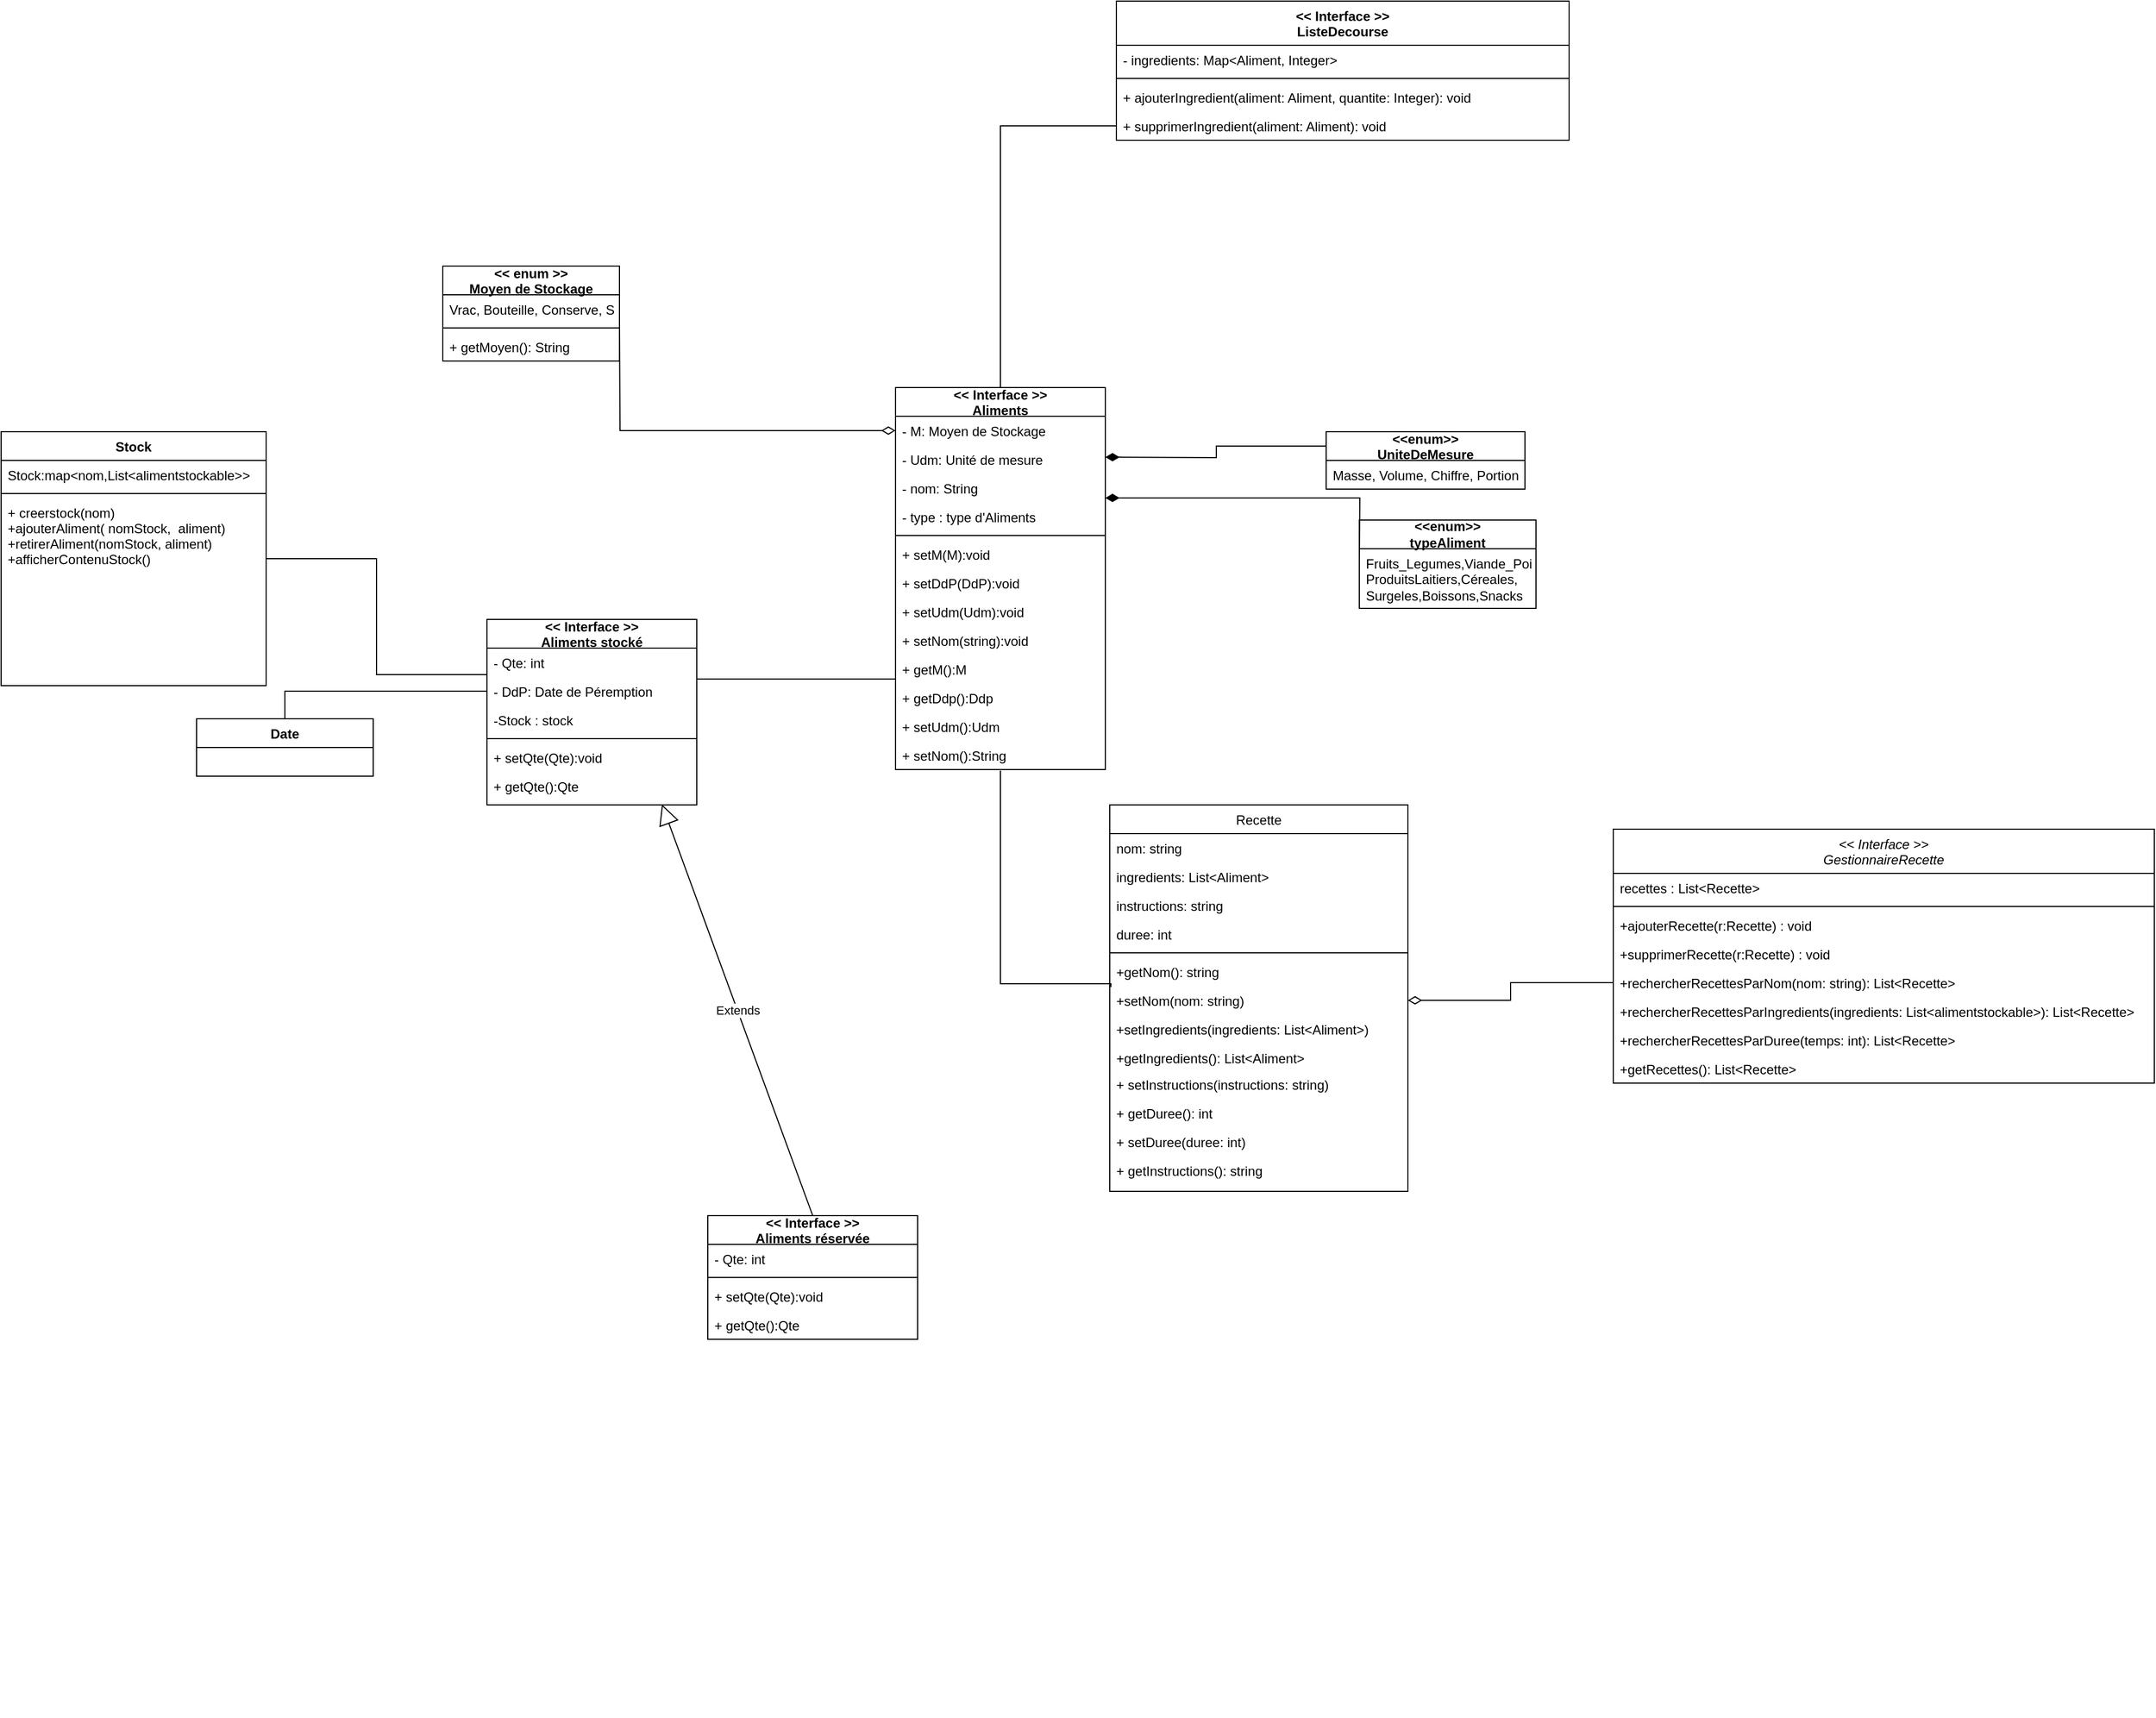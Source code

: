<mxfile version="21.2.9" type="google">
  <diagram id="C5RBs43oDa-KdzZeNtuy" name="Page-1">
    <mxGraphModel grid="1" page="1" gridSize="10" guides="1" tooltips="1" connect="1" arrows="1" fold="1" pageScale="1" pageWidth="827" pageHeight="1169" math="0" shadow="0">
      <root>
        <mxCell id="WIyWlLk6GJQsqaUBKTNV-0" />
        <mxCell id="WIyWlLk6GJQsqaUBKTNV-1" parent="WIyWlLk6GJQsqaUBKTNV-0" />
        <mxCell id="cwTZYxM3syVhlJXtX6Yq-4" value="" style="text;strokeColor=none;fillColor=none;align=left;verticalAlign=middle;spacingTop=-1;spacingLeft=4;spacingRight=4;rotatable=0;labelPosition=right;points=[];portConstraint=eastwest;" vertex="1" parent="WIyWlLk6GJQsqaUBKTNV-1">
          <mxGeometry x="400" y="340" width="20" height="14" as="geometry" />
        </mxCell>
        <mxCell id="cwTZYxM3syVhlJXtX6Yq-9" value="" style="text;strokeColor=none;fillColor=none;align=left;verticalAlign=middle;spacingTop=-1;spacingLeft=4;spacingRight=4;rotatable=0;labelPosition=right;points=[];portConstraint=eastwest;" vertex="1" parent="WIyWlLk6GJQsqaUBKTNV-1">
          <mxGeometry x="280" y="250" width="20" height="14" as="geometry" />
        </mxCell>
        <mxCell id="cwTZYxM3syVhlJXtX6Yq-10" value="&lt;&lt; enum &gt;&gt;&#xa;Moyen de Stockage" style="swimlane;fontStyle=1;align=center;verticalAlign=middle;childLayout=stackLayout;horizontal=1;startSize=26;horizontalStack=0;resizeParent=1;resizeParentMax=0;resizeLast=0;collapsible=1;marginBottom=0;" vertex="1" parent="WIyWlLk6GJQsqaUBKTNV-1">
          <mxGeometry x="-190" y="-960" width="160" height="86" as="geometry" />
        </mxCell>
        <mxCell id="cwTZYxM3syVhlJXtX6Yq-11" value="Vrac, Bouteille, Conserve, Sachet" style="text;strokeColor=none;fillColor=none;align=left;verticalAlign=top;spacingLeft=4;spacingRight=4;overflow=hidden;rotatable=0;points=[[0,0.5],[1,0.5]];portConstraint=eastwest;" vertex="1" parent="cwTZYxM3syVhlJXtX6Yq-10">
          <mxGeometry y="26" width="160" height="26" as="geometry" />
        </mxCell>
        <mxCell id="cwTZYxM3syVhlJXtX6Yq-12" value="" style="line;strokeWidth=1;fillColor=none;align=left;verticalAlign=middle;spacingTop=-1;spacingLeft=3;spacingRight=3;rotatable=0;labelPosition=right;points=[];portConstraint=eastwest;strokeColor=inherit;" vertex="1" parent="cwTZYxM3syVhlJXtX6Yq-10">
          <mxGeometry y="52" width="160" height="8" as="geometry" />
        </mxCell>
        <mxCell id="cwTZYxM3syVhlJXtX6Yq-13" value="+ getMoyen(): String" style="text;strokeColor=none;fillColor=none;align=left;verticalAlign=top;spacingLeft=4;spacingRight=4;overflow=hidden;rotatable=0;points=[[0,0.5],[1,0.5]];portConstraint=eastwest;" vertex="1" parent="cwTZYxM3syVhlJXtX6Yq-10">
          <mxGeometry y="60" width="160" height="26" as="geometry" />
        </mxCell>
        <mxCell id="YlhXMSk8rlpSGIsNYVBI-1" style="edgeStyle=orthogonalEdgeStyle;rounded=0;orthogonalLoop=1;jettySize=auto;html=1;exitX=0.5;exitY=0;exitDx=0;exitDy=0;entryX=0;entryY=0.5;entryDx=0;entryDy=0;endArrow=none;endFill=0;" edge="1" parent="WIyWlLk6GJQsqaUBKTNV-1" source="cwTZYxM3syVhlJXtX6Yq-15" target="WqLb10-Tx_MtQ4KCANer-29">
          <mxGeometry relative="1" as="geometry" />
        </mxCell>
        <mxCell id="cwTZYxM3syVhlJXtX6Yq-15" value="Date" style="swimlane;fontStyle=1;align=center;verticalAlign=top;childLayout=stackLayout;horizontal=1;startSize=26;horizontalStack=0;resizeParent=1;resizeParentMax=0;resizeLast=0;collapsible=1;marginBottom=0;" vertex="1" parent="WIyWlLk6GJQsqaUBKTNV-1">
          <mxGeometry x="-413" y="-550" width="160" height="52" as="geometry" />
        </mxCell>
        <mxCell id="cwTZYxM3syVhlJXtX6Yq-24" style="edgeStyle=orthogonalEdgeStyle;rounded=0;orthogonalLoop=1;jettySize=auto;html=1;exitX=0;exitY=0.25;exitDx=0;exitDy=0;strokeWidth=1;endArrow=diamondThin;endFill=1;endSize=10;entryX=1;entryY=0.5;entryDx=0;entryDy=0;" edge="1" parent="WIyWlLk6GJQsqaUBKTNV-1" source="cwTZYxM3syVhlJXtX6Yq-19">
          <mxGeometry relative="1" as="geometry">
            <mxPoint x="410" y="-787" as="targetPoint" />
          </mxGeometry>
        </mxCell>
        <mxCell id="cwTZYxM3syVhlJXtX6Yq-19" value="&lt;&lt;enum&gt;&gt;&#xa;UniteDeMesure" style="swimlane;fontStyle=1;align=center;verticalAlign=middle;childLayout=stackLayout;horizontal=1;startSize=26;horizontalStack=0;resizeParent=1;resizeParentMax=0;resizeLast=0;collapsible=1;marginBottom=0;" vertex="1" parent="WIyWlLk6GJQsqaUBKTNV-1">
          <mxGeometry x="610" y="-810" width="180" height="52" as="geometry" />
        </mxCell>
        <mxCell id="n4-UoHZURS_ivTSj71QO-0" value="Masse, Volume, Chiffre, Portion" style="text;strokeColor=none;fillColor=none;align=left;verticalAlign=top;spacingLeft=4;spacingRight=4;overflow=hidden;rotatable=0;points=[[0,0.5],[1,0.5]];portConstraint=eastwest;fontSize=12;" vertex="1" parent="cwTZYxM3syVhlJXtX6Yq-19">
          <mxGeometry y="26" width="180" height="26" as="geometry" />
        </mxCell>
        <mxCell id="n4-UoHZURS_ivTSj71QO-16" value="" style="text;strokeColor=none;fillColor=none;align=left;verticalAlign=middle;spacingTop=-1;spacingLeft=4;spacingRight=4;rotatable=0;labelPosition=right;points=[];portConstraint=eastwest;" vertex="1" parent="WIyWlLk6GJQsqaUBKTNV-1">
          <mxGeometry x="270" y="30" width="20" height="14" as="geometry" />
        </mxCell>
        <mxCell id="n4-UoHZURS_ivTSj71QO-17" value="&lt;&lt; Interface &gt;&gt;&#xa;Aliments " style="swimlane;fontStyle=1;align=center;verticalAlign=middle;childLayout=stackLayout;horizontal=1;startSize=26;horizontalStack=0;resizeParent=1;resizeParentMax=0;resizeLast=0;collapsible=1;marginBottom=0;rounded=0;shadow=0;glass=0;" vertex="1" parent="WIyWlLk6GJQsqaUBKTNV-1">
          <mxGeometry x="220" y="-850" width="190" height="346" as="geometry">
            <mxRectangle x="270" y="150" width="100" height="30" as="alternateBounds" />
          </mxGeometry>
        </mxCell>
        <mxCell id="n4-UoHZURS_ivTSj71QO-18" value="- M: Moyen de Stockage" style="text;strokeColor=none;fillColor=none;align=left;verticalAlign=top;spacingLeft=4;spacingRight=4;overflow=hidden;rotatable=0;points=[[0,0.5],[1,0.5]];portConstraint=eastwest;fontSize=12;" vertex="1" parent="n4-UoHZURS_ivTSj71QO-17">
          <mxGeometry y="26" width="190" height="26" as="geometry" />
        </mxCell>
        <mxCell id="n4-UoHZURS_ivTSj71QO-20" value="- Udm: Unité de mesure" style="text;strokeColor=none;fillColor=none;align=left;verticalAlign=top;spacingLeft=4;spacingRight=4;overflow=hidden;rotatable=0;points=[[0,0.5],[1,0.5]];portConstraint=eastwest;fontSize=12;" vertex="1" parent="n4-UoHZURS_ivTSj71QO-17">
          <mxGeometry y="52" width="190" height="26" as="geometry" />
        </mxCell>
        <mxCell id="n4-UoHZURS_ivTSj71QO-21" value="- nom: String" style="text;strokeColor=none;fillColor=none;align=left;verticalAlign=top;spacingLeft=4;spacingRight=4;overflow=hidden;rotatable=0;points=[[0,0.5],[1,0.5]];portConstraint=eastwest;fontSize=12;" vertex="1" parent="n4-UoHZURS_ivTSj71QO-17">
          <mxGeometry y="78" width="190" height="26" as="geometry" />
        </mxCell>
        <mxCell id="WqLb10-Tx_MtQ4KCANer-27" value="- type : type d&#39;Aliments" style="text;strokeColor=none;fillColor=none;align=left;verticalAlign=top;spacingLeft=4;spacingRight=4;overflow=hidden;rotatable=0;points=[[0,0.5],[1,0.5]];portConstraint=eastwest;fontSize=12;" vertex="1" parent="n4-UoHZURS_ivTSj71QO-17">
          <mxGeometry y="104" width="190" height="26" as="geometry" />
        </mxCell>
        <mxCell id="n4-UoHZURS_ivTSj71QO-22" value="" style="line;strokeWidth=1;fillColor=none;align=left;verticalAlign=middle;spacingTop=-1;spacingLeft=3;spacingRight=3;rotatable=0;labelPosition=right;points=[];portConstraint=eastwest;strokeColor=inherit;" vertex="1" parent="n4-UoHZURS_ivTSj71QO-17">
          <mxGeometry y="130" width="190" height="8" as="geometry" />
        </mxCell>
        <mxCell id="n4-UoHZURS_ivTSj71QO-23" value="+ setM(M):void" style="text;strokeColor=none;fillColor=none;align=left;verticalAlign=top;spacingLeft=4;spacingRight=4;overflow=hidden;rotatable=0;points=[[0,0.5],[1,0.5]];portConstraint=eastwest;" vertex="1" parent="n4-UoHZURS_ivTSj71QO-17">
          <mxGeometry y="138" width="190" height="26" as="geometry" />
        </mxCell>
        <mxCell id="n4-UoHZURS_ivTSj71QO-24" value="+ setDdP(DdP):void" style="text;strokeColor=none;fillColor=none;align=left;verticalAlign=top;spacingLeft=4;spacingRight=4;overflow=hidden;rotatable=0;points=[[0,0.5],[1,0.5]];portConstraint=eastwest;" vertex="1" parent="n4-UoHZURS_ivTSj71QO-17">
          <mxGeometry y="164" width="190" height="26" as="geometry" />
        </mxCell>
        <mxCell id="n4-UoHZURS_ivTSj71QO-25" value="+ setUdm(Udm):void" style="text;strokeColor=none;fillColor=none;align=left;verticalAlign=top;spacingLeft=4;spacingRight=4;overflow=hidden;rotatable=0;points=[[0,0.5],[1,0.5]];portConstraint=eastwest;" vertex="1" parent="n4-UoHZURS_ivTSj71QO-17">
          <mxGeometry y="190" width="190" height="26" as="geometry" />
        </mxCell>
        <mxCell id="n4-UoHZURS_ivTSj71QO-26" value="+ setNom(string):void" style="text;strokeColor=none;fillColor=none;align=left;verticalAlign=top;spacingLeft=4;spacingRight=4;overflow=hidden;rotatable=0;points=[[0,0.5],[1,0.5]];portConstraint=eastwest;" vertex="1" parent="n4-UoHZURS_ivTSj71QO-17">
          <mxGeometry y="216" width="190" height="26" as="geometry" />
        </mxCell>
        <mxCell id="n4-UoHZURS_ivTSj71QO-27" value="+ getM():M" style="text;strokeColor=none;fillColor=none;align=left;verticalAlign=top;spacingLeft=4;spacingRight=4;overflow=hidden;rotatable=0;points=[[0,0.5],[1,0.5]];portConstraint=eastwest;" vertex="1" parent="n4-UoHZURS_ivTSj71QO-17">
          <mxGeometry y="242" width="190" height="26" as="geometry" />
        </mxCell>
        <mxCell id="n4-UoHZURS_ivTSj71QO-28" value="+ getDdp():Ddp" style="text;strokeColor=none;fillColor=none;align=left;verticalAlign=top;spacingLeft=4;spacingRight=4;overflow=hidden;rotatable=0;points=[[0,0.5],[1,0.5]];portConstraint=eastwest;" vertex="1" parent="n4-UoHZURS_ivTSj71QO-17">
          <mxGeometry y="268" width="190" height="26" as="geometry" />
        </mxCell>
        <mxCell id="n4-UoHZURS_ivTSj71QO-29" value="+ setUdm():Udm" style="text;strokeColor=none;fillColor=none;align=left;verticalAlign=top;spacingLeft=4;spacingRight=4;overflow=hidden;rotatable=0;points=[[0,0.5],[1,0.5]];portConstraint=eastwest;" vertex="1" parent="n4-UoHZURS_ivTSj71QO-17">
          <mxGeometry y="294" width="190" height="26" as="geometry" />
        </mxCell>
        <mxCell id="n4-UoHZURS_ivTSj71QO-30" value="+ setNom():String" style="text;strokeColor=none;fillColor=none;align=left;verticalAlign=top;spacingLeft=4;spacingRight=4;overflow=hidden;rotatable=0;points=[[0,0.5],[1,0.5]];portConstraint=eastwest;" vertex="1" parent="n4-UoHZURS_ivTSj71QO-17">
          <mxGeometry y="320" width="190" height="26" as="geometry" />
        </mxCell>
        <mxCell id="n4-UoHZURS_ivTSj71QO-33" value="" style="text;strokeColor=none;fillColor=none;align=left;verticalAlign=middle;spacingTop=-1;spacingLeft=4;spacingRight=4;rotatable=0;labelPosition=right;points=[];portConstraint=eastwest;" vertex="1" parent="WIyWlLk6GJQsqaUBKTNV-1">
          <mxGeometry x="360" y="35" width="20" height="14" as="geometry" />
        </mxCell>
        <mxCell id="n4-UoHZURS_ivTSj71QO-34" value="" style="text;strokeColor=none;fillColor=none;align=left;verticalAlign=middle;spacingTop=-1;spacingLeft=4;spacingRight=4;rotatable=0;labelPosition=right;points=[];portConstraint=eastwest;" vertex="1" parent="WIyWlLk6GJQsqaUBKTNV-1">
          <mxGeometry x="220" y="-20" width="20" height="14" as="geometry" />
        </mxCell>
        <mxCell id="n4-UoHZURS_ivTSj71QO-35" value="" style="text;strokeColor=none;fillColor=none;align=left;verticalAlign=middle;spacingTop=-1;spacingLeft=4;spacingRight=4;rotatable=0;labelPosition=right;points=[];portConstraint=eastwest;" vertex="1" parent="WIyWlLk6GJQsqaUBKTNV-1">
          <mxGeometry x="100" y="-110" width="20" height="14" as="geometry" />
        </mxCell>
        <mxCell id="n4-UoHZURS_ivTSj71QO-36" value="&lt;&lt; Interface &gt;&gt;&#xa;Aliments stocké" style="swimlane;fontStyle=1;align=center;verticalAlign=middle;childLayout=stackLayout;horizontal=1;startSize=26;horizontalStack=0;resizeParent=1;resizeParentMax=0;resizeLast=0;collapsible=1;marginBottom=0;rounded=0;shadow=0;glass=0;" vertex="1" parent="WIyWlLk6GJQsqaUBKTNV-1">
          <mxGeometry x="-150" y="-640" width="190" height="168" as="geometry">
            <mxRectangle x="270" y="150" width="100" height="30" as="alternateBounds" />
          </mxGeometry>
        </mxCell>
        <mxCell id="n4-UoHZURS_ivTSj71QO-37" value="- Qte: int" style="text;strokeColor=none;fillColor=none;align=left;verticalAlign=top;spacingLeft=4;spacingRight=4;overflow=hidden;rotatable=0;points=[[0,0.5],[1,0.5]];portConstraint=eastwest;fontSize=12;" vertex="1" parent="n4-UoHZURS_ivTSj71QO-36">
          <mxGeometry y="26" width="190" height="26" as="geometry" />
        </mxCell>
        <mxCell id="WqLb10-Tx_MtQ4KCANer-29" value="- DdP: Date de Péremption" style="text;strokeColor=none;fillColor=none;align=left;verticalAlign=top;spacingLeft=4;spacingRight=4;overflow=hidden;rotatable=0;points=[[0,0.5],[1,0.5]];portConstraint=eastwest;fontSize=12;" vertex="1" parent="n4-UoHZURS_ivTSj71QO-36">
          <mxGeometry y="52" width="190" height="26" as="geometry" />
        </mxCell>
        <mxCell id="o_Rr1loWerUNdX8iVWxO-6" value="-Stock : stock " style="text;strokeColor=none;fillColor=none;align=left;verticalAlign=top;spacingLeft=4;spacingRight=4;overflow=hidden;rotatable=0;points=[[0,0.5],[1,0.5]];portConstraint=eastwest;fontSize=12;" vertex="1" parent="n4-UoHZURS_ivTSj71QO-36">
          <mxGeometry y="78" width="190" height="26" as="geometry" />
        </mxCell>
        <mxCell id="n4-UoHZURS_ivTSj71QO-38" value="" style="line;strokeWidth=1;fillColor=none;align=left;verticalAlign=middle;spacingTop=-1;spacingLeft=3;spacingRight=3;rotatable=0;labelPosition=right;points=[];portConstraint=eastwest;strokeColor=inherit;" vertex="1" parent="n4-UoHZURS_ivTSj71QO-36">
          <mxGeometry y="104" width="190" height="8" as="geometry" />
        </mxCell>
        <mxCell id="n4-UoHZURS_ivTSj71QO-39" value="+ setQte(Qte):void" style="text;strokeColor=none;fillColor=none;align=left;verticalAlign=top;spacingLeft=4;spacingRight=4;overflow=hidden;rotatable=0;points=[[0,0.5],[1,0.5]];portConstraint=eastwest;" vertex="1" parent="n4-UoHZURS_ivTSj71QO-36">
          <mxGeometry y="112" width="190" height="26" as="geometry" />
        </mxCell>
        <mxCell id="n4-UoHZURS_ivTSj71QO-40" value="+ getQte():Qte" style="text;strokeColor=none;fillColor=none;align=left;verticalAlign=top;spacingLeft=4;spacingRight=4;overflow=hidden;rotatable=0;points=[[0,0.5],[1,0.5]];portConstraint=eastwest;" vertex="1" parent="n4-UoHZURS_ivTSj71QO-36">
          <mxGeometry y="138" width="190" height="30" as="geometry" />
        </mxCell>
        <mxCell id="n4-UoHZURS_ivTSj71QO-41" value="&lt;&lt; Interface &gt;&gt;&#xa;Aliments réservée" style="swimlane;fontStyle=1;align=center;verticalAlign=middle;childLayout=stackLayout;horizontal=1;startSize=26;horizontalStack=0;resizeParent=1;resizeParentMax=0;resizeLast=0;collapsible=1;marginBottom=0;rounded=0;shadow=0;glass=0;" vertex="1" parent="WIyWlLk6GJQsqaUBKTNV-1">
          <mxGeometry x="50" y="-100" width="190" height="112" as="geometry">
            <mxRectangle x="270" y="150" width="100" height="30" as="alternateBounds" />
          </mxGeometry>
        </mxCell>
        <mxCell id="n4-UoHZURS_ivTSj71QO-42" value="- Qte: int" style="text;strokeColor=none;fillColor=none;align=left;verticalAlign=top;spacingLeft=4;spacingRight=4;overflow=hidden;rotatable=0;points=[[0,0.5],[1,0.5]];portConstraint=eastwest;fontSize=12;" vertex="1" parent="n4-UoHZURS_ivTSj71QO-41">
          <mxGeometry y="26" width="190" height="26" as="geometry" />
        </mxCell>
        <mxCell id="n4-UoHZURS_ivTSj71QO-43" value="" style="line;strokeWidth=1;fillColor=none;align=left;verticalAlign=middle;spacingTop=-1;spacingLeft=3;spacingRight=3;rotatable=0;labelPosition=right;points=[];portConstraint=eastwest;strokeColor=inherit;" vertex="1" parent="n4-UoHZURS_ivTSj71QO-41">
          <mxGeometry y="52" width="190" height="8" as="geometry" />
        </mxCell>
        <mxCell id="n4-UoHZURS_ivTSj71QO-44" value="+ setQte(Qte):void" style="text;strokeColor=none;fillColor=none;align=left;verticalAlign=top;spacingLeft=4;spacingRight=4;overflow=hidden;rotatable=0;points=[[0,0.5],[1,0.5]];portConstraint=eastwest;" vertex="1" parent="n4-UoHZURS_ivTSj71QO-41">
          <mxGeometry y="60" width="190" height="26" as="geometry" />
        </mxCell>
        <mxCell id="n4-UoHZURS_ivTSj71QO-45" value="+ getQte():Qte" style="text;strokeColor=none;fillColor=none;align=left;verticalAlign=top;spacingLeft=4;spacingRight=4;overflow=hidden;rotatable=0;points=[[0,0.5],[1,0.5]];portConstraint=eastwest;" vertex="1" parent="n4-UoHZURS_ivTSj71QO-41">
          <mxGeometry y="86" width="190" height="26" as="geometry" />
        </mxCell>
        <mxCell id="n4-UoHZURS_ivTSj71QO-48" value="Extends" style="endArrow=block;endSize=16;endFill=0;html=1;rounded=0;exitX=0.5;exitY=0;exitDx=0;exitDy=0;entryX=0.834;entryY=0.985;entryDx=0;entryDy=0;entryPerimeter=0;" edge="1" parent="WIyWlLk6GJQsqaUBKTNV-1" source="n4-UoHZURS_ivTSj71QO-41" target="n4-UoHZURS_ivTSj71QO-40">
          <mxGeometry width="160" relative="1" as="geometry">
            <mxPoint x="155.77" y="-96" as="sourcePoint" />
            <mxPoint y="-520" as="targetPoint" />
            <Array as="points" />
          </mxGeometry>
        </mxCell>
        <mxCell id="n4-UoHZURS_ivTSj71QO-53" style="edgeStyle=orthogonalEdgeStyle;rounded=0;orthogonalLoop=1;jettySize=auto;html=1;exitX=1;exitY=0.25;exitDx=0;exitDy=0;entryX=0;entryY=0.5;entryDx=0;entryDy=0;strokeWidth=1;fontSize=12;endArrow=diamondThin;endFill=0;endSize=10;" edge="1" parent="WIyWlLk6GJQsqaUBKTNV-1" target="n4-UoHZURS_ivTSj71QO-18">
          <mxGeometry relative="1" as="geometry">
            <mxPoint x="-30" y="-911.5" as="sourcePoint" />
            <mxPoint x="290" y="-990" as="targetPoint" />
          </mxGeometry>
        </mxCell>
        <mxCell id="WqLb10-Tx_MtQ4KCANer-2" value="" style="endArrow=none;html=1;rounded=0;exitX=0.998;exitY=1.079;exitDx=0;exitDy=0;exitPerimeter=0;" edge="1" parent="WIyWlLk6GJQsqaUBKTNV-1" source="n4-UoHZURS_ivTSj71QO-37">
          <mxGeometry width="50" height="50" relative="1" as="geometry">
            <mxPoint x="170" y="-350" as="sourcePoint" />
            <mxPoint x="40" y="-586" as="targetPoint" />
            <Array as="points">
              <mxPoint x="220" y="-586" />
            </Array>
          </mxGeometry>
        </mxCell>
        <mxCell id="YlhXMSk8rlpSGIsNYVBI-2" value="&amp;lt;&amp;lt;enum&amp;gt;&amp;gt;&lt;br&gt;typeAliment" style="swimlane;fontStyle=1;align=center;verticalAlign=middle;childLayout=stackLayout;horizontal=1;startSize=26;horizontalStack=0;resizeParent=1;resizeParentMax=0;resizeLast=0;collapsible=1;marginBottom=0;whiteSpace=wrap;html=1;" vertex="1" parent="WIyWlLk6GJQsqaUBKTNV-1">
          <mxGeometry x="640" y="-730" width="160" height="80" as="geometry" />
        </mxCell>
        <mxCell id="YlhXMSk8rlpSGIsNYVBI-3" value="&lt;div&gt;Fruits_Legumes,Viande_Poisson,&lt;/div&gt;&lt;div&gt;ProduitsLaitiers,Céreales,&lt;/div&gt;&lt;div&gt;Surgeles,Boissons,Snacks&lt;/div&gt;" style="text;strokeColor=none;fillColor=none;align=left;verticalAlign=top;spacingLeft=4;spacingRight=4;overflow=hidden;rotatable=0;points=[[0,0.5],[1,0.5]];portConstraint=eastwest;whiteSpace=wrap;html=1;" vertex="1" parent="YlhXMSk8rlpSGIsNYVBI-2">
          <mxGeometry y="26" width="160" height="54" as="geometry" />
        </mxCell>
        <mxCell id="YlhXMSk8rlpSGIsNYVBI-6" style="edgeStyle=orthogonalEdgeStyle;rounded=0;orthogonalLoop=1;jettySize=auto;html=1;exitX=0;exitY=0.25;exitDx=0;exitDy=0;strokeWidth=1;endArrow=diamondThin;endFill=1;endSize=10;entryX=1;entryY=-0.154;entryDx=0;entryDy=0;entryPerimeter=0;" edge="1" parent="WIyWlLk6GJQsqaUBKTNV-1" target="WqLb10-Tx_MtQ4KCANer-27">
          <mxGeometry relative="1" as="geometry">
            <mxPoint x="440" y="-680" as="targetPoint" />
            <mxPoint x="640" y="-690" as="sourcePoint" />
          </mxGeometry>
        </mxCell>
        <mxCell id="o_Rr1loWerUNdX8iVWxO-4" style="edgeStyle=orthogonalEdgeStyle;rounded=0;orthogonalLoop=1;jettySize=auto;html=1;entryX=0;entryY=-0.077;entryDx=0;entryDy=0;entryPerimeter=0;endArrow=none;endFill=0;" edge="1" parent="WIyWlLk6GJQsqaUBKTNV-1" source="o_Rr1loWerUNdX8iVWxO-0" target="WqLb10-Tx_MtQ4KCANer-29">
          <mxGeometry relative="1" as="geometry" />
        </mxCell>
        <mxCell id="o_Rr1loWerUNdX8iVWxO-0" value="Stock" style="swimlane;fontStyle=1;align=center;verticalAlign=middle;childLayout=stackLayout;horizontal=1;startSize=26;horizontalStack=0;resizeParent=1;resizeParentMax=0;resizeLast=0;collapsible=1;marginBottom=0;" vertex="1" parent="WIyWlLk6GJQsqaUBKTNV-1">
          <mxGeometry x="-590" y="-810" width="240" height="230" as="geometry" />
        </mxCell>
        <mxCell id="o_Rr1loWerUNdX8iVWxO-1" value="Stock:map&lt;nom,List&lt;alimentstockable&gt;&gt;" style="text;strokeColor=none;fillColor=none;align=left;verticalAlign=top;spacingLeft=4;spacingRight=4;overflow=hidden;rotatable=0;points=[[0,0.5],[1,0.5]];portConstraint=eastwest;" vertex="1" parent="o_Rr1loWerUNdX8iVWxO-0">
          <mxGeometry y="26" width="240" height="26" as="geometry" />
        </mxCell>
        <mxCell id="o_Rr1loWerUNdX8iVWxO-2" value="" style="line;strokeWidth=1;fillColor=none;align=left;verticalAlign=middle;spacingTop=-1;spacingLeft=3;spacingRight=3;rotatable=0;labelPosition=right;points=[];portConstraint=eastwest;strokeColor=inherit;" vertex="1" parent="o_Rr1loWerUNdX8iVWxO-0">
          <mxGeometry y="52" width="240" height="8" as="geometry" />
        </mxCell>
        <mxCell id="o_Rr1loWerUNdX8iVWxO-3" value="+ creerstock(nom)&#xa;+ajouterAliment( nomStock,  aliment)&#xa;+retirerAliment(nomStock, aliment)&#xa;+afficherContenuStock()&#xa;&#xa;" style="text;strokeColor=none;fillColor=none;align=left;verticalAlign=top;spacingLeft=4;spacingRight=4;overflow=hidden;rotatable=0;points=[[0,0.5],[1,0.5]];portConstraint=eastwest;" vertex="1" parent="o_Rr1loWerUNdX8iVWxO-0">
          <mxGeometry y="60" width="240" height="170" as="geometry" />
        </mxCell>
        <mxCell id="7VYtlbv730Wh1TQMktHw-26" value="&lt;&lt; Interface &gt;&gt;&#xa;GestionnaireRecette" style="swimlane;fontStyle=2;align=center;verticalAlign=top;childLayout=stackLayout;horizontal=1;startSize=40;horizontalStack=0;resizeParent=1;resizeLast=0;collapsible=1;marginBottom=0;rounded=0;shadow=0;strokeWidth=1;" vertex="1" parent="WIyWlLk6GJQsqaUBKTNV-1">
          <mxGeometry x="870" y="-450" width="490" height="230" as="geometry">
            <mxRectangle x="230" y="140" width="160" height="26" as="alternateBounds" />
          </mxGeometry>
        </mxCell>
        <mxCell id="7VYtlbv730Wh1TQMktHw-27" value="recettes : List&lt;Recette&gt;" style="text;align=left;verticalAlign=top;spacingLeft=4;spacingRight=4;overflow=hidden;rotatable=0;points=[[0,0.5],[1,0.5]];portConstraint=eastwest;" vertex="1" parent="7VYtlbv730Wh1TQMktHw-26">
          <mxGeometry y="40" width="490" height="26" as="geometry" />
        </mxCell>
        <mxCell id="7VYtlbv730Wh1TQMktHw-28" value="" style="line;html=1;strokeWidth=1;align=left;verticalAlign=middle;spacingTop=-1;spacingLeft=3;spacingRight=3;rotatable=0;labelPosition=right;points=[];portConstraint=eastwest;" vertex="1" parent="7VYtlbv730Wh1TQMktHw-26">
          <mxGeometry y="66" width="490" height="8" as="geometry" />
        </mxCell>
        <mxCell id="7VYtlbv730Wh1TQMktHw-29" value="+ajouterRecette(r:Recette) : void" style="text;align=left;verticalAlign=top;spacingLeft=4;spacingRight=4;overflow=hidden;rotatable=0;points=[[0,0.5],[1,0.5]];portConstraint=eastwest;rounded=0;shadow=0;html=0;" vertex="1" parent="7VYtlbv730Wh1TQMktHw-26">
          <mxGeometry y="74" width="490" height="26" as="geometry" />
        </mxCell>
        <mxCell id="7VYtlbv730Wh1TQMktHw-30" value="+supprimerRecette(r:Recette) : void " style="text;align=left;verticalAlign=top;spacingLeft=4;spacingRight=4;overflow=hidden;rotatable=0;points=[[0,0.5],[1,0.5]];portConstraint=eastwest;rounded=0;shadow=0;html=0;" vertex="1" parent="7VYtlbv730Wh1TQMktHw-26">
          <mxGeometry y="100" width="490" height="26" as="geometry" />
        </mxCell>
        <mxCell id="7VYtlbv730Wh1TQMktHw-31" value="+rechercherRecettesParNom(nom: string): List&lt;Recette&gt;" style="text;align=left;verticalAlign=top;spacingLeft=4;spacingRight=4;overflow=hidden;rotatable=0;points=[[0,0.5],[1,0.5]];portConstraint=eastwest;" vertex="1" parent="7VYtlbv730Wh1TQMktHw-26">
          <mxGeometry y="126" width="490" height="26" as="geometry" />
        </mxCell>
        <mxCell id="7VYtlbv730Wh1TQMktHw-32" value="+rechercherRecettesParIngredients(ingredients: List&lt;alimentstockable&gt;): List&lt;Recette&gt;" style="text;align=left;verticalAlign=top;spacingLeft=4;spacingRight=4;overflow=hidden;rotatable=0;points=[[0,0.5],[1,0.5]];portConstraint=eastwest;rounded=0;shadow=0;html=0;" vertex="1" parent="7VYtlbv730Wh1TQMktHw-26">
          <mxGeometry y="152" width="490" height="26" as="geometry" />
        </mxCell>
        <mxCell id="7VYtlbv730Wh1TQMktHw-33" value="+rechercherRecettesParDuree(temps: int): List&lt;Recette&gt;" style="text;align=left;verticalAlign=top;spacingLeft=4;spacingRight=4;overflow=hidden;rotatable=0;points=[[0,0.5],[1,0.5]];portConstraint=eastwest;rounded=0;shadow=0;html=0;" vertex="1" parent="7VYtlbv730Wh1TQMktHw-26">
          <mxGeometry y="178" width="490" height="26" as="geometry" />
        </mxCell>
        <mxCell id="7VYtlbv730Wh1TQMktHw-34" value="+getRecettes(): List&lt;Recette&gt;" style="text;align=left;verticalAlign=top;spacingLeft=4;spacingRight=4;overflow=hidden;rotatable=0;points=[[0,0.5],[1,0.5]];portConstraint=eastwest;rounded=0;shadow=0;html=0;" vertex="1" parent="7VYtlbv730Wh1TQMktHw-26">
          <mxGeometry y="204" width="490" height="26" as="geometry" />
        </mxCell>
        <mxCell id="7VYtlbv730Wh1TQMktHw-35" value="Recette" style="swimlane;fontStyle=0;align=center;verticalAlign=top;childLayout=stackLayout;horizontal=1;startSize=26;horizontalStack=0;resizeParent=1;resizeLast=0;collapsible=1;marginBottom=0;rounded=0;shadow=0;strokeWidth=1;" vertex="1" parent="WIyWlLk6GJQsqaUBKTNV-1">
          <mxGeometry x="414" y="-472" width="270" height="350" as="geometry">
            <mxRectangle x="550" y="140" width="160" height="26" as="alternateBounds" />
          </mxGeometry>
        </mxCell>
        <mxCell id="7VYtlbv730Wh1TQMktHw-36" value="nom: string" style="text;align=left;verticalAlign=top;spacingLeft=4;spacingRight=4;overflow=hidden;rotatable=0;points=[[0,0.5],[1,0.5]];portConstraint=eastwest;" vertex="1" parent="7VYtlbv730Wh1TQMktHw-35">
          <mxGeometry y="26" width="270" height="26" as="geometry" />
        </mxCell>
        <mxCell id="7VYtlbv730Wh1TQMktHw-37" value="ingredients: List&lt;Aliment&gt; " style="text;align=left;verticalAlign=top;spacingLeft=4;spacingRight=4;overflow=hidden;rotatable=0;points=[[0,0.5],[1,0.5]];portConstraint=eastwest;rounded=0;shadow=0;html=0;" vertex="1" parent="7VYtlbv730Wh1TQMktHw-35">
          <mxGeometry y="52" width="270" height="26" as="geometry" />
        </mxCell>
        <mxCell id="7VYtlbv730Wh1TQMktHw-38" value="instructions: string" style="text;align=left;verticalAlign=top;spacingLeft=4;spacingRight=4;overflow=hidden;rotatable=0;points=[[0,0.5],[1,0.5]];portConstraint=eastwest;rounded=0;shadow=0;html=0;" vertex="1" parent="7VYtlbv730Wh1TQMktHw-35">
          <mxGeometry y="78" width="270" height="26" as="geometry" />
        </mxCell>
        <mxCell id="7VYtlbv730Wh1TQMktHw-39" value="duree: int " style="text;align=left;verticalAlign=top;spacingLeft=4;spacingRight=4;overflow=hidden;rotatable=0;points=[[0,0.5],[1,0.5]];portConstraint=eastwest;rounded=0;shadow=0;html=0;" vertex="1" parent="7VYtlbv730Wh1TQMktHw-35">
          <mxGeometry y="104" width="270" height="26" as="geometry" />
        </mxCell>
        <mxCell id="7VYtlbv730Wh1TQMktHw-40" value="" style="line;html=1;strokeWidth=1;align=left;verticalAlign=middle;spacingTop=-1;spacingLeft=3;spacingRight=3;rotatable=0;labelPosition=right;points=[];portConstraint=eastwest;" vertex="1" parent="7VYtlbv730Wh1TQMktHw-35">
          <mxGeometry y="130" width="270" height="8" as="geometry" />
        </mxCell>
        <mxCell id="7VYtlbv730Wh1TQMktHw-41" value="+getNom(): string" style="text;align=left;verticalAlign=top;spacingLeft=4;spacingRight=4;overflow=hidden;rotatable=0;points=[[0,0.5],[1,0.5]];portConstraint=eastwest;" vertex="1" parent="7VYtlbv730Wh1TQMktHw-35">
          <mxGeometry y="138" width="270" height="26" as="geometry" />
        </mxCell>
        <mxCell id="7VYtlbv730Wh1TQMktHw-42" value="+setNom(nom: string)" style="text;align=left;verticalAlign=top;spacingLeft=4;spacingRight=4;overflow=hidden;rotatable=0;points=[[0,0.5],[1,0.5]];portConstraint=eastwest;" vertex="1" parent="7VYtlbv730Wh1TQMktHw-35">
          <mxGeometry y="164" width="270" height="26" as="geometry" />
        </mxCell>
        <mxCell id="7VYtlbv730Wh1TQMktHw-43" value="+setIngredients(ingredients: List&lt;Aliment&gt;) " style="text;align=left;verticalAlign=top;spacingLeft=4;spacingRight=4;overflow=hidden;rotatable=0;points=[[0,0.5],[1,0.5]];portConstraint=eastwest;rounded=0;shadow=0;html=0;" vertex="1" parent="7VYtlbv730Wh1TQMktHw-35">
          <mxGeometry y="190" width="270" height="26" as="geometry" />
        </mxCell>
        <mxCell id="7VYtlbv730Wh1TQMktHw-44" value="+getIngredients(): List&lt;Aliment&gt;" style="text;align=left;verticalAlign=top;spacingLeft=4;spacingRight=4;overflow=hidden;rotatable=0;points=[[0,0.5],[1,0.5]];portConstraint=eastwest;rounded=0;shadow=0;html=0;" vertex="1" parent="7VYtlbv730Wh1TQMktHw-35">
          <mxGeometry y="216" width="270" height="24" as="geometry" />
        </mxCell>
        <mxCell id="7VYtlbv730Wh1TQMktHw-45" value="+ setInstructions(instructions: string)" style="text;align=left;verticalAlign=top;spacingLeft=4;spacingRight=4;overflow=hidden;rotatable=0;points=[[0,0.5],[1,0.5]];portConstraint=eastwest;" vertex="1" parent="7VYtlbv730Wh1TQMktHw-35">
          <mxGeometry y="240" width="270" height="26" as="geometry" />
        </mxCell>
        <mxCell id="7VYtlbv730Wh1TQMktHw-46" value="+ getDuree(): int" style="text;align=left;verticalAlign=top;spacingLeft=4;spacingRight=4;overflow=hidden;rotatable=0;points=[[0,0.5],[1,0.5]];portConstraint=eastwest;" vertex="1" parent="7VYtlbv730Wh1TQMktHw-35">
          <mxGeometry y="266" width="270" height="26" as="geometry" />
        </mxCell>
        <mxCell id="7VYtlbv730Wh1TQMktHw-47" value="+ setDuree(duree: int)" style="text;align=left;verticalAlign=top;spacingLeft=4;spacingRight=4;overflow=hidden;rotatable=0;points=[[0,0.5],[1,0.5]];portConstraint=eastwest;" vertex="1" parent="7VYtlbv730Wh1TQMktHw-35">
          <mxGeometry y="292" width="270" height="26" as="geometry" />
        </mxCell>
        <mxCell id="7VYtlbv730Wh1TQMktHw-48" value="+ getInstructions(): string" style="text;align=left;verticalAlign=top;spacingLeft=4;spacingRight=4;overflow=hidden;rotatable=0;points=[[0,0.5],[1,0.5]];portConstraint=eastwest;" vertex="1" parent="7VYtlbv730Wh1TQMktHw-35">
          <mxGeometry y="318" width="270" height="26" as="geometry" />
        </mxCell>
        <mxCell id="7VYtlbv730Wh1TQMktHw-49" style="edgeStyle=orthogonalEdgeStyle;rounded=0;orthogonalLoop=1;jettySize=auto;html=1;strokeWidth=1;fontSize=12;endArrow=diamondThin;endFill=0;endSize=10;exitX=0;exitY=0.5;exitDx=0;exitDy=0;entryX=1;entryY=0.5;entryDx=0;entryDy=0;" edge="1" parent="WIyWlLk6GJQsqaUBKTNV-1" source="7VYtlbv730Wh1TQMktHw-31" target="7VYtlbv730Wh1TQMktHw-42">
          <mxGeometry relative="1" as="geometry">
            <mxPoint x="790" y="-360" as="sourcePoint" />
            <mxPoint x="820" y="-320" as="targetPoint" />
          </mxGeometry>
        </mxCell>
        <mxCell id="7VYtlbv730Wh1TQMktHw-55" style="edgeStyle=orthogonalEdgeStyle;rounded=0;orthogonalLoop=1;jettySize=auto;html=1;endArrow=none;endFill=0;exitX=0.5;exitY=1.038;exitDx=0;exitDy=0;exitPerimeter=0;entryX=0.004;entryY=0.038;entryDx=0;entryDy=0;entryPerimeter=0;" edge="1" parent="WIyWlLk6GJQsqaUBKTNV-1" source="n4-UoHZURS_ivTSj71QO-30" target="7VYtlbv730Wh1TQMktHw-42">
          <mxGeometry relative="1" as="geometry">
            <mxPoint x="100" y="-480" as="sourcePoint" />
            <mxPoint x="360" y="-300" as="targetPoint" />
            <Array as="points">
              <mxPoint x="315" y="-310" />
              <mxPoint x="415" y="-310" />
            </Array>
          </mxGeometry>
        </mxCell>
        <mxCell id="7VYtlbv730Wh1TQMktHw-56" value="&lt;&lt; Interface &gt;&gt;&#xa;ListeDecourse" style="swimlane;fontStyle=1;align=center;verticalAlign=top;childLayout=stackLayout;horizontal=1;startSize=40;horizontalStack=0;resizeParent=1;resizeLast=0;collapsible=1;marginBottom=0;rounded=0;shadow=0;strokeWidth=1;" vertex="1" parent="WIyWlLk6GJQsqaUBKTNV-1">
          <mxGeometry x="420" y="-1200" width="410" height="126" as="geometry">
            <mxRectangle x="550" y="140" width="160" height="26" as="alternateBounds" />
          </mxGeometry>
        </mxCell>
        <mxCell id="7VYtlbv730Wh1TQMktHw-57" value="- ingredients: Map&lt;Aliment, Integer&gt;" style="text;align=left;verticalAlign=top;spacingLeft=4;spacingRight=4;overflow=hidden;rotatable=0;points=[[0,0.5],[1,0.5]];portConstraint=eastwest;" vertex="1" parent="7VYtlbv730Wh1TQMktHw-56">
          <mxGeometry y="40" width="410" height="26" as="geometry" />
        </mxCell>
        <mxCell id="7VYtlbv730Wh1TQMktHw-61" value="" style="line;html=1;strokeWidth=1;align=left;verticalAlign=middle;spacingTop=-1;spacingLeft=3;spacingRight=3;rotatable=0;labelPosition=right;points=[];portConstraint=eastwest;" vertex="1" parent="7VYtlbv730Wh1TQMktHw-56">
          <mxGeometry y="66" width="410" height="8" as="geometry" />
        </mxCell>
        <mxCell id="7VYtlbv730Wh1TQMktHw-62" value="+ ajouterIngredient(aliment: Aliment, quantite: Integer): void" style="text;align=left;verticalAlign=top;spacingLeft=4;spacingRight=4;overflow=hidden;rotatable=0;points=[[0,0.5],[1,0.5]];portConstraint=eastwest;" vertex="1" parent="7VYtlbv730Wh1TQMktHw-56">
          <mxGeometry y="74" width="410" height="26" as="geometry" />
        </mxCell>
        <mxCell id="7VYtlbv730Wh1TQMktHw-63" value="+ supprimerIngredient(aliment: Aliment): void" style="text;align=left;verticalAlign=top;spacingLeft=4;spacingRight=4;overflow=hidden;rotatable=0;points=[[0,0.5],[1,0.5]];portConstraint=eastwest;" vertex="1" parent="7VYtlbv730Wh1TQMktHw-56">
          <mxGeometry y="100" width="410" height="26" as="geometry" />
        </mxCell>
        <mxCell id="7VYtlbv730Wh1TQMktHw-81" style="edgeStyle=orthogonalEdgeStyle;rounded=0;orthogonalLoop=1;jettySize=auto;html=1;entryX=0.5;entryY=0;entryDx=0;entryDy=0;endArrow=none;endFill=0;exitX=0;exitY=0.5;exitDx=0;exitDy=0;" edge="1" parent="WIyWlLk6GJQsqaUBKTNV-1" source="7VYtlbv730Wh1TQMktHw-63" target="n4-UoHZURS_ivTSj71QO-17">
          <mxGeometry relative="1" as="geometry">
            <mxPoint x="140" y="-1050" as="sourcePoint" />
            <mxPoint x="340" y="-945" as="targetPoint" />
          </mxGeometry>
        </mxCell>
      </root>
    </mxGraphModel>
  </diagram>
</mxfile>
